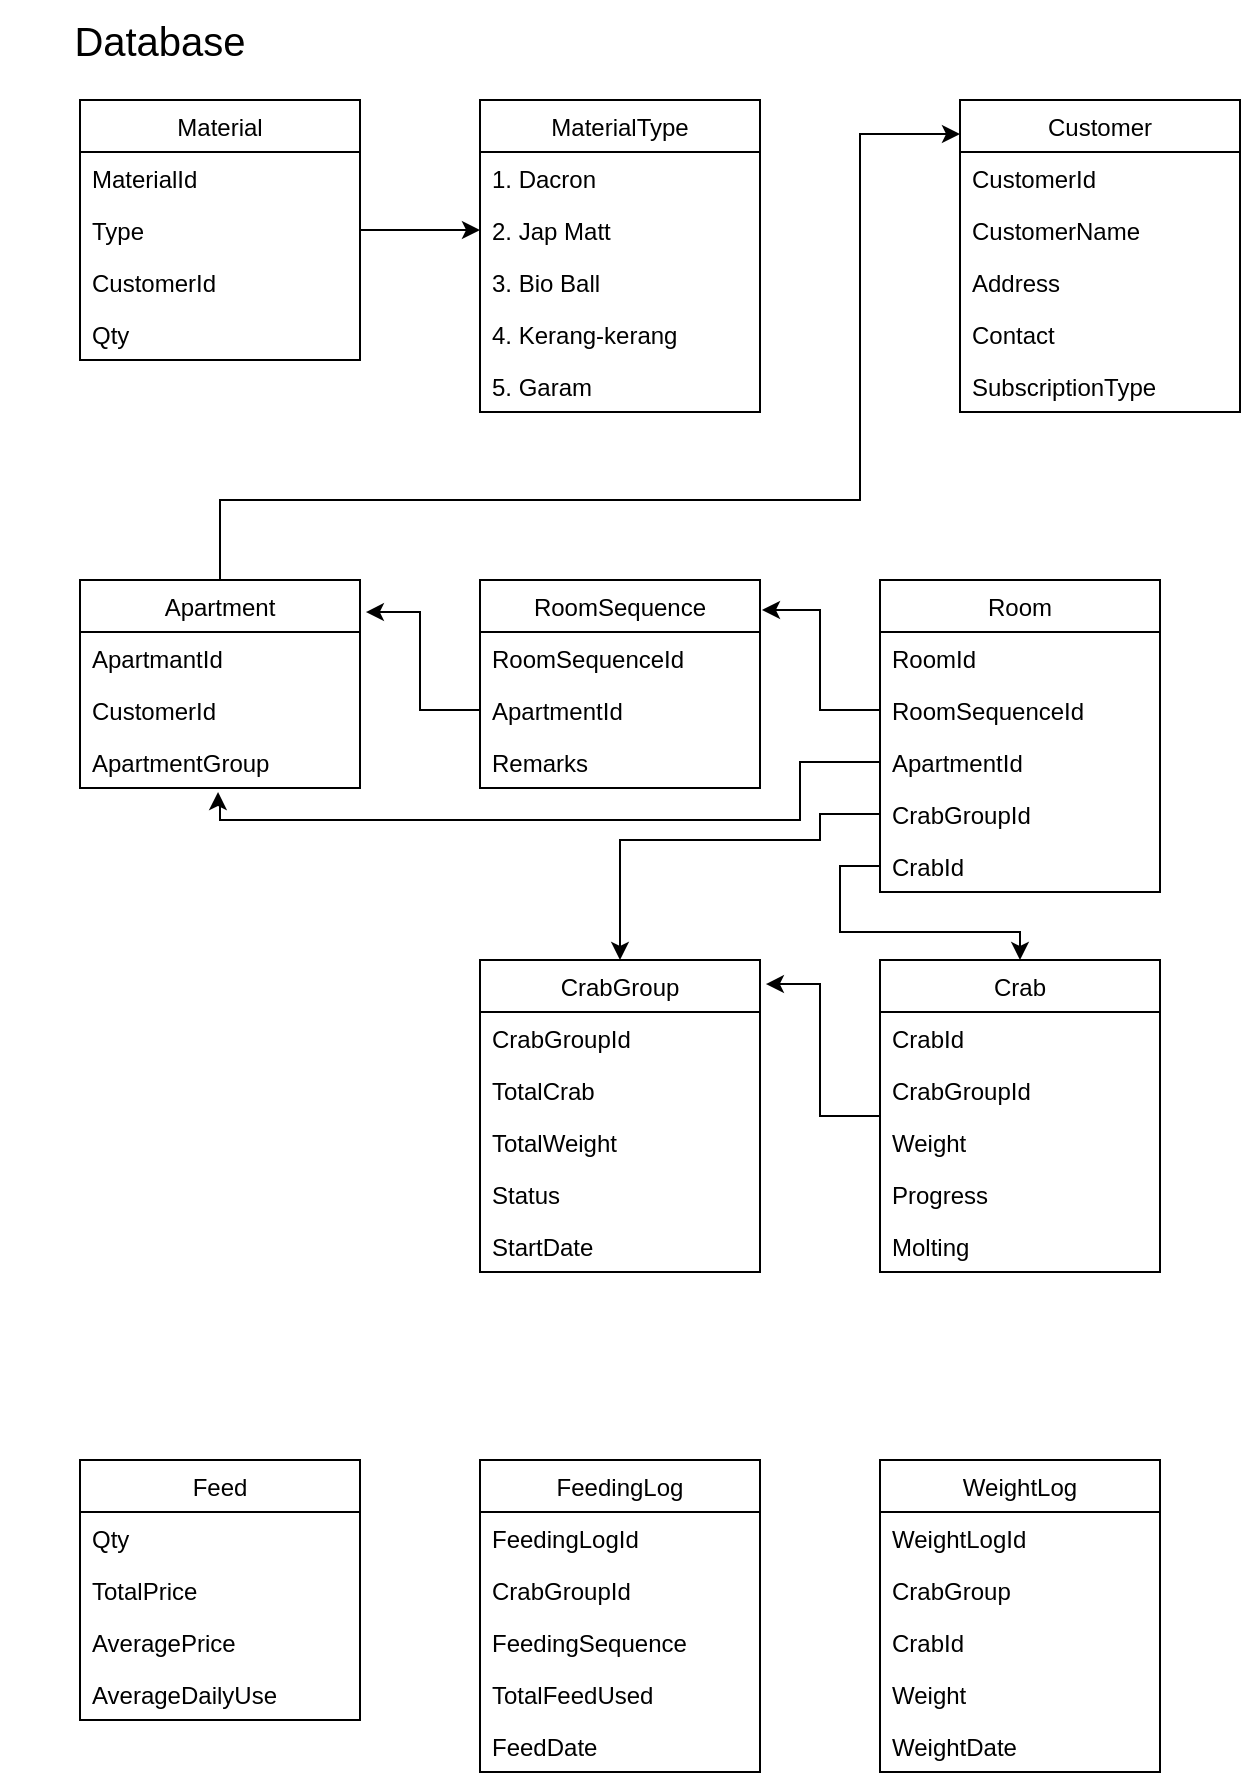<mxfile version="15.2.4" type="device"><diagram id="MnYz9ycWsCILnBAP8xXt" name="Page-1"><mxGraphModel dx="688" dy="953" grid="1" gridSize="10" guides="1" tooltips="1" connect="1" arrows="1" fold="1" page="1" pageScale="1" pageWidth="850" pageHeight="1100" math="0" shadow="0"><root><mxCell id="0"/><mxCell id="1" parent="0"/><mxCell id="Uoa-_JBXxrAOhulfRJLp-1" value="&lt;font style=&quot;font-size: 20px&quot;&gt;Database&lt;/font&gt;" style="text;html=1;strokeColor=none;fillColor=none;align=center;verticalAlign=middle;whiteSpace=wrap;rounded=0;" vertex="1" parent="1"><mxGeometry y="30" width="160" height="40" as="geometry"/></mxCell><mxCell id="Uoa-_JBXxrAOhulfRJLp-2" value="Material" style="swimlane;fontStyle=0;childLayout=stackLayout;horizontal=1;startSize=26;horizontalStack=0;resizeParent=1;resizeParentMax=0;resizeLast=0;collapsible=1;marginBottom=0;" vertex="1" parent="1"><mxGeometry x="40" y="80" width="140" height="130" as="geometry"/></mxCell><mxCell id="Uoa-_JBXxrAOhulfRJLp-3" value="MaterialId" style="text;strokeColor=none;fillColor=none;align=left;verticalAlign=top;spacingLeft=4;spacingRight=4;overflow=hidden;rotatable=0;points=[[0,0.5],[1,0.5]];portConstraint=eastwest;" vertex="1" parent="Uoa-_JBXxrAOhulfRJLp-2"><mxGeometry y="26" width="140" height="26" as="geometry"/></mxCell><mxCell id="Uoa-_JBXxrAOhulfRJLp-4" value="Type" style="text;strokeColor=none;fillColor=none;align=left;verticalAlign=top;spacingLeft=4;spacingRight=4;overflow=hidden;rotatable=0;points=[[0,0.5],[1,0.5]];portConstraint=eastwest;" vertex="1" parent="Uoa-_JBXxrAOhulfRJLp-2"><mxGeometry y="52" width="140" height="26" as="geometry"/></mxCell><mxCell id="Uoa-_JBXxrAOhulfRJLp-65" value="CustomerId" style="text;strokeColor=none;fillColor=none;align=left;verticalAlign=top;spacingLeft=4;spacingRight=4;overflow=hidden;rotatable=0;points=[[0,0.5],[1,0.5]];portConstraint=eastwest;" vertex="1" parent="Uoa-_JBXxrAOhulfRJLp-2"><mxGeometry y="78" width="140" height="26" as="geometry"/></mxCell><mxCell id="Uoa-_JBXxrAOhulfRJLp-5" value="Qty" style="text;strokeColor=none;fillColor=none;align=left;verticalAlign=top;spacingLeft=4;spacingRight=4;overflow=hidden;rotatable=0;points=[[0,0.5],[1,0.5]];portConstraint=eastwest;" vertex="1" parent="Uoa-_JBXxrAOhulfRJLp-2"><mxGeometry y="104" width="140" height="26" as="geometry"/></mxCell><mxCell id="Uoa-_JBXxrAOhulfRJLp-6" value="MaterialType" style="swimlane;fontStyle=0;childLayout=stackLayout;horizontal=1;startSize=26;horizontalStack=0;resizeParent=1;resizeParentMax=0;resizeLast=0;collapsible=1;marginBottom=0;" vertex="1" parent="1"><mxGeometry x="240" y="80" width="140" height="156" as="geometry"/></mxCell><mxCell id="Uoa-_JBXxrAOhulfRJLp-7" value="1. Dacron" style="text;strokeColor=none;fillColor=none;align=left;verticalAlign=top;spacingLeft=4;spacingRight=4;overflow=hidden;rotatable=0;points=[[0,0.5],[1,0.5]];portConstraint=eastwest;" vertex="1" parent="Uoa-_JBXxrAOhulfRJLp-6"><mxGeometry y="26" width="140" height="26" as="geometry"/></mxCell><mxCell id="Uoa-_JBXxrAOhulfRJLp-8" value="2. Jap Matt" style="text;strokeColor=none;fillColor=none;align=left;verticalAlign=top;spacingLeft=4;spacingRight=4;overflow=hidden;rotatable=0;points=[[0,0.5],[1,0.5]];portConstraint=eastwest;" vertex="1" parent="Uoa-_JBXxrAOhulfRJLp-6"><mxGeometry y="52" width="140" height="26" as="geometry"/></mxCell><mxCell id="Uoa-_JBXxrAOhulfRJLp-15" value="3. Bio Ball" style="text;strokeColor=none;fillColor=none;align=left;verticalAlign=top;spacingLeft=4;spacingRight=4;overflow=hidden;rotatable=0;points=[[0,0.5],[1,0.5]];portConstraint=eastwest;" vertex="1" parent="Uoa-_JBXxrAOhulfRJLp-6"><mxGeometry y="78" width="140" height="26" as="geometry"/></mxCell><mxCell id="Uoa-_JBXxrAOhulfRJLp-16" value="4. Kerang-kerang" style="text;strokeColor=none;fillColor=none;align=left;verticalAlign=top;spacingLeft=4;spacingRight=4;overflow=hidden;rotatable=0;points=[[0,0.5],[1,0.5]];portConstraint=eastwest;" vertex="1" parent="Uoa-_JBXxrAOhulfRJLp-6"><mxGeometry y="104" width="140" height="26" as="geometry"/></mxCell><mxCell id="Uoa-_JBXxrAOhulfRJLp-9" value="5. Garam" style="text;strokeColor=none;fillColor=none;align=left;verticalAlign=top;spacingLeft=4;spacingRight=4;overflow=hidden;rotatable=0;points=[[0,0.5],[1,0.5]];portConstraint=eastwest;" vertex="1" parent="Uoa-_JBXxrAOhulfRJLp-6"><mxGeometry y="130" width="140" height="26" as="geometry"/></mxCell><mxCell id="Uoa-_JBXxrAOhulfRJLp-17" style="edgeStyle=orthogonalEdgeStyle;rounded=0;orthogonalLoop=1;jettySize=auto;html=1;exitX=1;exitY=0.5;exitDx=0;exitDy=0;entryX=0;entryY=0.5;entryDx=0;entryDy=0;" edge="1" parent="1" source="Uoa-_JBXxrAOhulfRJLp-4" target="Uoa-_JBXxrAOhulfRJLp-8"><mxGeometry relative="1" as="geometry"/></mxCell><mxCell id="Uoa-_JBXxrAOhulfRJLp-74" value="" style="edgeStyle=orthogonalEdgeStyle;rounded=0;orthogonalLoop=1;jettySize=auto;html=1;entryX=0;entryY=0.109;entryDx=0;entryDy=0;entryPerimeter=0;" edge="1" parent="1" source="Uoa-_JBXxrAOhulfRJLp-18" target="Uoa-_JBXxrAOhulfRJLp-66"><mxGeometry relative="1" as="geometry"><mxPoint x="470" y="100" as="targetPoint"/><Array as="points"><mxPoint x="110" y="280"/><mxPoint x="430" y="280"/><mxPoint x="430" y="97"/></Array></mxGeometry></mxCell><mxCell id="Uoa-_JBXxrAOhulfRJLp-18" value="Apartment" style="swimlane;fontStyle=0;childLayout=stackLayout;horizontal=1;startSize=26;horizontalStack=0;resizeParent=1;resizeParentMax=0;resizeLast=0;collapsible=1;marginBottom=0;" vertex="1" parent="1"><mxGeometry x="40" y="320" width="140" height="104" as="geometry"/></mxCell><mxCell id="Uoa-_JBXxrAOhulfRJLp-19" value="ApartmantId" style="text;strokeColor=none;fillColor=none;align=left;verticalAlign=top;spacingLeft=4;spacingRight=4;overflow=hidden;rotatable=0;points=[[0,0.5],[1,0.5]];portConstraint=eastwest;" vertex="1" parent="Uoa-_JBXxrAOhulfRJLp-18"><mxGeometry y="26" width="140" height="26" as="geometry"/></mxCell><mxCell id="Uoa-_JBXxrAOhulfRJLp-20" value="CustomerId" style="text;strokeColor=none;fillColor=none;align=left;verticalAlign=top;spacingLeft=4;spacingRight=4;overflow=hidden;rotatable=0;points=[[0,0.5],[1,0.5]];portConstraint=eastwest;" vertex="1" parent="Uoa-_JBXxrAOhulfRJLp-18"><mxGeometry y="52" width="140" height="26" as="geometry"/></mxCell><mxCell id="Uoa-_JBXxrAOhulfRJLp-21" value="ApartmentGroup" style="text;strokeColor=none;fillColor=none;align=left;verticalAlign=top;spacingLeft=4;spacingRight=4;overflow=hidden;rotatable=0;points=[[0,0.5],[1,0.5]];portConstraint=eastwest;" vertex="1" parent="Uoa-_JBXxrAOhulfRJLp-18"><mxGeometry y="78" width="140" height="26" as="geometry"/></mxCell><mxCell id="Uoa-_JBXxrAOhulfRJLp-22" value="Room" style="swimlane;fontStyle=0;childLayout=stackLayout;horizontal=1;startSize=26;horizontalStack=0;resizeParent=1;resizeParentMax=0;resizeLast=0;collapsible=1;marginBottom=0;" vertex="1" parent="1"><mxGeometry x="440" y="320" width="140" height="156" as="geometry"/></mxCell><mxCell id="Uoa-_JBXxrAOhulfRJLp-23" value="RoomId" style="text;strokeColor=none;fillColor=none;align=left;verticalAlign=top;spacingLeft=4;spacingRight=4;overflow=hidden;rotatable=0;points=[[0,0.5],[1,0.5]];portConstraint=eastwest;" vertex="1" parent="Uoa-_JBXxrAOhulfRJLp-22"><mxGeometry y="26" width="140" height="26" as="geometry"/></mxCell><mxCell id="Uoa-_JBXxrAOhulfRJLp-24" value="RoomSequenceId" style="text;strokeColor=none;fillColor=none;align=left;verticalAlign=top;spacingLeft=4;spacingRight=4;overflow=hidden;rotatable=0;points=[[0,0.5],[1,0.5]];portConstraint=eastwest;" vertex="1" parent="Uoa-_JBXxrAOhulfRJLp-22"><mxGeometry y="52" width="140" height="26" as="geometry"/></mxCell><mxCell id="Uoa-_JBXxrAOhulfRJLp-25" value="ApartmentId" style="text;strokeColor=none;fillColor=none;align=left;verticalAlign=top;spacingLeft=4;spacingRight=4;overflow=hidden;rotatable=0;points=[[0,0.5],[1,0.5]];portConstraint=eastwest;" vertex="1" parent="Uoa-_JBXxrAOhulfRJLp-22"><mxGeometry y="78" width="140" height="26" as="geometry"/></mxCell><mxCell id="Uoa-_JBXxrAOhulfRJLp-42" value="CrabGroupId" style="text;strokeColor=none;fillColor=none;align=left;verticalAlign=top;spacingLeft=4;spacingRight=4;overflow=hidden;rotatable=0;points=[[0,0.5],[1,0.5]];portConstraint=eastwest;" vertex="1" parent="Uoa-_JBXxrAOhulfRJLp-22"><mxGeometry y="104" width="140" height="26" as="geometry"/></mxCell><mxCell id="Uoa-_JBXxrAOhulfRJLp-49" value="CrabId" style="text;strokeColor=none;fillColor=none;align=left;verticalAlign=top;spacingLeft=4;spacingRight=4;overflow=hidden;rotatable=0;points=[[0,0.5],[1,0.5]];portConstraint=eastwest;" vertex="1" parent="Uoa-_JBXxrAOhulfRJLp-22"><mxGeometry y="130" width="140" height="26" as="geometry"/></mxCell><mxCell id="Uoa-_JBXxrAOhulfRJLp-51" value="" style="edgeStyle=orthogonalEdgeStyle;rounded=0;orthogonalLoop=1;jettySize=auto;html=1;entryX=1.021;entryY=0.077;entryDx=0;entryDy=0;entryPerimeter=0;" edge="1" parent="1" source="Uoa-_JBXxrAOhulfRJLp-26" target="Uoa-_JBXxrAOhulfRJLp-31"><mxGeometry relative="1" as="geometry"/></mxCell><mxCell id="Uoa-_JBXxrAOhulfRJLp-26" value="Crab" style="swimlane;fontStyle=0;childLayout=stackLayout;horizontal=1;startSize=26;horizontalStack=0;resizeParent=1;resizeParentMax=0;resizeLast=0;collapsible=1;marginBottom=0;" vertex="1" parent="1"><mxGeometry x="440" y="510" width="140" height="156" as="geometry"/></mxCell><mxCell id="Uoa-_JBXxrAOhulfRJLp-27" value="CrabId" style="text;strokeColor=none;fillColor=none;align=left;verticalAlign=top;spacingLeft=4;spacingRight=4;overflow=hidden;rotatable=0;points=[[0,0.5],[1,0.5]];portConstraint=eastwest;" vertex="1" parent="Uoa-_JBXxrAOhulfRJLp-26"><mxGeometry y="26" width="140" height="26" as="geometry"/></mxCell><mxCell id="Uoa-_JBXxrAOhulfRJLp-28" value="CrabGroupId" style="text;strokeColor=none;fillColor=none;align=left;verticalAlign=top;spacingLeft=4;spacingRight=4;overflow=hidden;rotatable=0;points=[[0,0.5],[1,0.5]];portConstraint=eastwest;" vertex="1" parent="Uoa-_JBXxrAOhulfRJLp-26"><mxGeometry y="52" width="140" height="26" as="geometry"/></mxCell><mxCell id="Uoa-_JBXxrAOhulfRJLp-29" value="Weight" style="text;strokeColor=none;fillColor=none;align=left;verticalAlign=top;spacingLeft=4;spacingRight=4;overflow=hidden;rotatable=0;points=[[0,0.5],[1,0.5]];portConstraint=eastwest;" vertex="1" parent="Uoa-_JBXxrAOhulfRJLp-26"><mxGeometry y="78" width="140" height="26" as="geometry"/></mxCell><mxCell id="Uoa-_JBXxrAOhulfRJLp-35" value="Progress" style="text;strokeColor=none;fillColor=none;align=left;verticalAlign=top;spacingLeft=4;spacingRight=4;overflow=hidden;rotatable=0;points=[[0,0.5],[1,0.5]];portConstraint=eastwest;" vertex="1" parent="Uoa-_JBXxrAOhulfRJLp-26"><mxGeometry y="104" width="140" height="26" as="geometry"/></mxCell><mxCell id="Uoa-_JBXxrAOhulfRJLp-58" value="Molting" style="text;strokeColor=none;fillColor=none;align=left;verticalAlign=top;spacingLeft=4;spacingRight=4;overflow=hidden;rotatable=0;points=[[0,0.5],[1,0.5]];portConstraint=eastwest;" vertex="1" parent="Uoa-_JBXxrAOhulfRJLp-26"><mxGeometry y="130" width="140" height="26" as="geometry"/></mxCell><mxCell id="Uoa-_JBXxrAOhulfRJLp-31" value="CrabGroup" style="swimlane;fontStyle=0;childLayout=stackLayout;horizontal=1;startSize=26;horizontalStack=0;resizeParent=1;resizeParentMax=0;resizeLast=0;collapsible=1;marginBottom=0;" vertex="1" parent="1"><mxGeometry x="240" y="510" width="140" height="156" as="geometry"/></mxCell><mxCell id="Uoa-_JBXxrAOhulfRJLp-32" value="CrabGroupId" style="text;strokeColor=none;fillColor=none;align=left;verticalAlign=top;spacingLeft=4;spacingRight=4;overflow=hidden;rotatable=0;points=[[0,0.5],[1,0.5]];portConstraint=eastwest;" vertex="1" parent="Uoa-_JBXxrAOhulfRJLp-31"><mxGeometry y="26" width="140" height="26" as="geometry"/></mxCell><mxCell id="Uoa-_JBXxrAOhulfRJLp-33" value="TotalCrab" style="text;strokeColor=none;fillColor=none;align=left;verticalAlign=top;spacingLeft=4;spacingRight=4;overflow=hidden;rotatable=0;points=[[0,0.5],[1,0.5]];portConstraint=eastwest;" vertex="1" parent="Uoa-_JBXxrAOhulfRJLp-31"><mxGeometry y="52" width="140" height="26" as="geometry"/></mxCell><mxCell id="Uoa-_JBXxrAOhulfRJLp-56" value="TotalWeight" style="text;strokeColor=none;fillColor=none;align=left;verticalAlign=top;spacingLeft=4;spacingRight=4;overflow=hidden;rotatable=0;points=[[0,0.5],[1,0.5]];portConstraint=eastwest;" vertex="1" parent="Uoa-_JBXxrAOhulfRJLp-31"><mxGeometry y="78" width="140" height="26" as="geometry"/></mxCell><mxCell id="Uoa-_JBXxrAOhulfRJLp-34" value="Status" style="text;strokeColor=none;fillColor=none;align=left;verticalAlign=top;spacingLeft=4;spacingRight=4;overflow=hidden;rotatable=0;points=[[0,0.5],[1,0.5]];portConstraint=eastwest;" vertex="1" parent="Uoa-_JBXxrAOhulfRJLp-31"><mxGeometry y="104" width="140" height="26" as="geometry"/></mxCell><mxCell id="Uoa-_JBXxrAOhulfRJLp-36" value="StartDate" style="text;strokeColor=none;fillColor=none;align=left;verticalAlign=top;spacingLeft=4;spacingRight=4;overflow=hidden;rotatable=0;points=[[0,0.5],[1,0.5]];portConstraint=eastwest;" vertex="1" parent="Uoa-_JBXxrAOhulfRJLp-31"><mxGeometry y="130" width="140" height="26" as="geometry"/></mxCell><mxCell id="Uoa-_JBXxrAOhulfRJLp-38" value="RoomSequence" style="swimlane;fontStyle=0;childLayout=stackLayout;horizontal=1;startSize=26;horizontalStack=0;resizeParent=1;resizeParentMax=0;resizeLast=0;collapsible=1;marginBottom=0;" vertex="1" parent="1"><mxGeometry x="240" y="320" width="140" height="104" as="geometry"/></mxCell><mxCell id="Uoa-_JBXxrAOhulfRJLp-39" value="RoomSequenceId" style="text;strokeColor=none;fillColor=none;align=left;verticalAlign=top;spacingLeft=4;spacingRight=4;overflow=hidden;rotatable=0;points=[[0,0.5],[1,0.5]];portConstraint=eastwest;" vertex="1" parent="Uoa-_JBXxrAOhulfRJLp-38"><mxGeometry y="26" width="140" height="26" as="geometry"/></mxCell><mxCell id="Uoa-_JBXxrAOhulfRJLp-40" value="ApartmentId" style="text;strokeColor=none;fillColor=none;align=left;verticalAlign=top;spacingLeft=4;spacingRight=4;overflow=hidden;rotatable=0;points=[[0,0.5],[1,0.5]];portConstraint=eastwest;" vertex="1" parent="Uoa-_JBXxrAOhulfRJLp-38"><mxGeometry y="52" width="140" height="26" as="geometry"/></mxCell><mxCell id="Uoa-_JBXxrAOhulfRJLp-41" value="Remarks" style="text;strokeColor=none;fillColor=none;align=left;verticalAlign=top;spacingLeft=4;spacingRight=4;overflow=hidden;rotatable=0;points=[[0,0.5],[1,0.5]];portConstraint=eastwest;" vertex="1" parent="Uoa-_JBXxrAOhulfRJLp-38"><mxGeometry y="78" width="140" height="26" as="geometry"/></mxCell><mxCell id="Uoa-_JBXxrAOhulfRJLp-43" value="" style="edgeStyle=orthogonalEdgeStyle;rounded=0;orthogonalLoop=1;jettySize=auto;html=1;entryX=1.021;entryY=0.154;entryDx=0;entryDy=0;entryPerimeter=0;" edge="1" parent="1" source="Uoa-_JBXxrAOhulfRJLp-40" target="Uoa-_JBXxrAOhulfRJLp-18"><mxGeometry relative="1" as="geometry"/></mxCell><mxCell id="Uoa-_JBXxrAOhulfRJLp-44" value="" style="edgeStyle=orthogonalEdgeStyle;rounded=0;orthogonalLoop=1;jettySize=auto;html=1;entryX=1.007;entryY=0.144;entryDx=0;entryDy=0;entryPerimeter=0;" edge="1" parent="1" source="Uoa-_JBXxrAOhulfRJLp-24" target="Uoa-_JBXxrAOhulfRJLp-38"><mxGeometry relative="1" as="geometry"><mxPoint x="380" y="340" as="targetPoint"/></mxGeometry></mxCell><mxCell id="Uoa-_JBXxrAOhulfRJLp-45" value="" style="edgeStyle=orthogonalEdgeStyle;rounded=0;orthogonalLoop=1;jettySize=auto;html=1;entryX=0.493;entryY=1.077;entryDx=0;entryDy=0;entryPerimeter=0;" edge="1" parent="1" source="Uoa-_JBXxrAOhulfRJLp-25" target="Uoa-_JBXxrAOhulfRJLp-21"><mxGeometry relative="1" as="geometry"><mxPoint x="120" y="430" as="targetPoint"/><Array as="points"><mxPoint x="400" y="411"/><mxPoint x="400" y="440"/><mxPoint x="110" y="440"/><mxPoint x="110" y="430"/><mxPoint x="109" y="430"/></Array></mxGeometry></mxCell><mxCell id="Uoa-_JBXxrAOhulfRJLp-47" value="" style="edgeStyle=orthogonalEdgeStyle;rounded=0;orthogonalLoop=1;jettySize=auto;html=1;exitX=0;exitY=0.5;exitDx=0;exitDy=0;entryX=0.5;entryY=0;entryDx=0;entryDy=0;" edge="1" parent="1" source="Uoa-_JBXxrAOhulfRJLp-42" target="Uoa-_JBXxrAOhulfRJLp-31"><mxGeometry relative="1" as="geometry"><mxPoint x="310" y="480" as="targetPoint"/><Array as="points"><mxPoint x="410" y="437"/><mxPoint x="410" y="450"/><mxPoint x="310" y="450"/></Array></mxGeometry></mxCell><mxCell id="Uoa-_JBXxrAOhulfRJLp-50" value="" style="edgeStyle=orthogonalEdgeStyle;rounded=0;orthogonalLoop=1;jettySize=auto;html=1;entryX=0.5;entryY=0;entryDx=0;entryDy=0;" edge="1" parent="1" source="Uoa-_JBXxrAOhulfRJLp-49" target="Uoa-_JBXxrAOhulfRJLp-26"><mxGeometry relative="1" as="geometry"><Array as="points"><mxPoint x="420" y="463"/><mxPoint x="420" y="496"/><mxPoint x="510" y="496"/></Array></mxGeometry></mxCell><mxCell id="Uoa-_JBXxrAOhulfRJLp-52" value="Feed" style="swimlane;fontStyle=0;childLayout=stackLayout;horizontal=1;startSize=26;horizontalStack=0;resizeParent=1;resizeParentMax=0;resizeLast=0;collapsible=1;marginBottom=0;" vertex="1" parent="1"><mxGeometry x="40" y="760" width="140" height="130" as="geometry"/></mxCell><mxCell id="Uoa-_JBXxrAOhulfRJLp-53" value="Qty" style="text;strokeColor=none;fillColor=none;align=left;verticalAlign=top;spacingLeft=4;spacingRight=4;overflow=hidden;rotatable=0;points=[[0,0.5],[1,0.5]];portConstraint=eastwest;" vertex="1" parent="Uoa-_JBXxrAOhulfRJLp-52"><mxGeometry y="26" width="140" height="26" as="geometry"/></mxCell><mxCell id="Uoa-_JBXxrAOhulfRJLp-54" value="TotalPrice" style="text;strokeColor=none;fillColor=none;align=left;verticalAlign=top;spacingLeft=4;spacingRight=4;overflow=hidden;rotatable=0;points=[[0,0.5],[1,0.5]];portConstraint=eastwest;" vertex="1" parent="Uoa-_JBXxrAOhulfRJLp-52"><mxGeometry y="52" width="140" height="26" as="geometry"/></mxCell><mxCell id="Uoa-_JBXxrAOhulfRJLp-55" value="AveragePrice" style="text;strokeColor=none;fillColor=none;align=left;verticalAlign=top;spacingLeft=4;spacingRight=4;overflow=hidden;rotatable=0;points=[[0,0.5],[1,0.5]];portConstraint=eastwest;" vertex="1" parent="Uoa-_JBXxrAOhulfRJLp-52"><mxGeometry y="78" width="140" height="26" as="geometry"/></mxCell><mxCell id="Uoa-_JBXxrAOhulfRJLp-57" value="AverageDailyUse" style="text;strokeColor=none;fillColor=none;align=left;verticalAlign=top;spacingLeft=4;spacingRight=4;overflow=hidden;rotatable=0;points=[[0,0.5],[1,0.5]];portConstraint=eastwest;" vertex="1" parent="Uoa-_JBXxrAOhulfRJLp-52"><mxGeometry y="104" width="140" height="26" as="geometry"/></mxCell><mxCell id="Uoa-_JBXxrAOhulfRJLp-59" value="FeedingLog" style="swimlane;fontStyle=0;childLayout=stackLayout;horizontal=1;startSize=26;horizontalStack=0;resizeParent=1;resizeParentMax=0;resizeLast=0;collapsible=1;marginBottom=0;" vertex="1" parent="1"><mxGeometry x="240" y="760" width="140" height="156" as="geometry"/></mxCell><mxCell id="Uoa-_JBXxrAOhulfRJLp-60" value="FeedingLogId" style="text;strokeColor=none;fillColor=none;align=left;verticalAlign=top;spacingLeft=4;spacingRight=4;overflow=hidden;rotatable=0;points=[[0,0.5],[1,0.5]];portConstraint=eastwest;" vertex="1" parent="Uoa-_JBXxrAOhulfRJLp-59"><mxGeometry y="26" width="140" height="26" as="geometry"/></mxCell><mxCell id="Uoa-_JBXxrAOhulfRJLp-61" value="CrabGroupId" style="text;strokeColor=none;fillColor=none;align=left;verticalAlign=top;spacingLeft=4;spacingRight=4;overflow=hidden;rotatable=0;points=[[0,0.5],[1,0.5]];portConstraint=eastwest;" vertex="1" parent="Uoa-_JBXxrAOhulfRJLp-59"><mxGeometry y="52" width="140" height="26" as="geometry"/></mxCell><mxCell id="Uoa-_JBXxrAOhulfRJLp-62" value="FeedingSequence" style="text;strokeColor=none;fillColor=none;align=left;verticalAlign=top;spacingLeft=4;spacingRight=4;overflow=hidden;rotatable=0;points=[[0,0.5],[1,0.5]];portConstraint=eastwest;" vertex="1" parent="Uoa-_JBXxrAOhulfRJLp-59"><mxGeometry y="78" width="140" height="26" as="geometry"/></mxCell><mxCell id="Uoa-_JBXxrAOhulfRJLp-63" value="TotalFeedUsed" style="text;strokeColor=none;fillColor=none;align=left;verticalAlign=top;spacingLeft=4;spacingRight=4;overflow=hidden;rotatable=0;points=[[0,0.5],[1,0.5]];portConstraint=eastwest;" vertex="1" parent="Uoa-_JBXxrAOhulfRJLp-59"><mxGeometry y="104" width="140" height="26" as="geometry"/></mxCell><mxCell id="Uoa-_JBXxrAOhulfRJLp-64" value="FeedDate" style="text;strokeColor=none;fillColor=none;align=left;verticalAlign=top;spacingLeft=4;spacingRight=4;overflow=hidden;rotatable=0;points=[[0,0.5],[1,0.5]];portConstraint=eastwest;" vertex="1" parent="Uoa-_JBXxrAOhulfRJLp-59"><mxGeometry y="130" width="140" height="26" as="geometry"/></mxCell><mxCell id="Uoa-_JBXxrAOhulfRJLp-66" value="Customer" style="swimlane;fontStyle=0;childLayout=stackLayout;horizontal=1;startSize=26;horizontalStack=0;resizeParent=1;resizeParentMax=0;resizeLast=0;collapsible=1;marginBottom=0;" vertex="1" parent="1"><mxGeometry x="480" y="80" width="140" height="156" as="geometry"/></mxCell><mxCell id="Uoa-_JBXxrAOhulfRJLp-67" value="CustomerId" style="text;strokeColor=none;fillColor=none;align=left;verticalAlign=top;spacingLeft=4;spacingRight=4;overflow=hidden;rotatable=0;points=[[0,0.5],[1,0.5]];portConstraint=eastwest;" vertex="1" parent="Uoa-_JBXxrAOhulfRJLp-66"><mxGeometry y="26" width="140" height="26" as="geometry"/></mxCell><mxCell id="Uoa-_JBXxrAOhulfRJLp-68" value="CustomerName" style="text;strokeColor=none;fillColor=none;align=left;verticalAlign=top;spacingLeft=4;spacingRight=4;overflow=hidden;rotatable=0;points=[[0,0.5],[1,0.5]];portConstraint=eastwest;" vertex="1" parent="Uoa-_JBXxrAOhulfRJLp-66"><mxGeometry y="52" width="140" height="26" as="geometry"/></mxCell><mxCell id="Uoa-_JBXxrAOhulfRJLp-69" value="Address" style="text;strokeColor=none;fillColor=none;align=left;verticalAlign=top;spacingLeft=4;spacingRight=4;overflow=hidden;rotatable=0;points=[[0,0.5],[1,0.5]];portConstraint=eastwest;" vertex="1" parent="Uoa-_JBXxrAOhulfRJLp-66"><mxGeometry y="78" width="140" height="26" as="geometry"/></mxCell><mxCell id="Uoa-_JBXxrAOhulfRJLp-70" value="Contact" style="text;strokeColor=none;fillColor=none;align=left;verticalAlign=top;spacingLeft=4;spacingRight=4;overflow=hidden;rotatable=0;points=[[0,0.5],[1,0.5]];portConstraint=eastwest;" vertex="1" parent="Uoa-_JBXxrAOhulfRJLp-66"><mxGeometry y="104" width="140" height="26" as="geometry"/></mxCell><mxCell id="Uoa-_JBXxrAOhulfRJLp-71" value="SubscriptionType" style="text;strokeColor=none;fillColor=none;align=left;verticalAlign=top;spacingLeft=4;spacingRight=4;overflow=hidden;rotatable=0;points=[[0,0.5],[1,0.5]];portConstraint=eastwest;" vertex="1" parent="Uoa-_JBXxrAOhulfRJLp-66"><mxGeometry y="130" width="140" height="26" as="geometry"/></mxCell><mxCell id="Uoa-_JBXxrAOhulfRJLp-75" value="WeightLog" style="swimlane;fontStyle=0;childLayout=stackLayout;horizontal=1;startSize=26;horizontalStack=0;resizeParent=1;resizeParentMax=0;resizeLast=0;collapsible=1;marginBottom=0;" vertex="1" parent="1"><mxGeometry x="440" y="760" width="140" height="156" as="geometry"/></mxCell><mxCell id="Uoa-_JBXxrAOhulfRJLp-76" value="WeightLogId" style="text;strokeColor=none;fillColor=none;align=left;verticalAlign=top;spacingLeft=4;spacingRight=4;overflow=hidden;rotatable=0;points=[[0,0.5],[1,0.5]];portConstraint=eastwest;" vertex="1" parent="Uoa-_JBXxrAOhulfRJLp-75"><mxGeometry y="26" width="140" height="26" as="geometry"/></mxCell><mxCell id="Uoa-_JBXxrAOhulfRJLp-77" value="CrabGroup" style="text;strokeColor=none;fillColor=none;align=left;verticalAlign=top;spacingLeft=4;spacingRight=4;overflow=hidden;rotatable=0;points=[[0,0.5],[1,0.5]];portConstraint=eastwest;" vertex="1" parent="Uoa-_JBXxrAOhulfRJLp-75"><mxGeometry y="52" width="140" height="26" as="geometry"/></mxCell><mxCell id="Uoa-_JBXxrAOhulfRJLp-78" value="CrabId" style="text;strokeColor=none;fillColor=none;align=left;verticalAlign=top;spacingLeft=4;spacingRight=4;overflow=hidden;rotatable=0;points=[[0,0.5],[1,0.5]];portConstraint=eastwest;" vertex="1" parent="Uoa-_JBXxrAOhulfRJLp-75"><mxGeometry y="78" width="140" height="26" as="geometry"/></mxCell><mxCell id="Uoa-_JBXxrAOhulfRJLp-79" value="Weight" style="text;strokeColor=none;fillColor=none;align=left;verticalAlign=top;spacingLeft=4;spacingRight=4;overflow=hidden;rotatable=0;points=[[0,0.5],[1,0.5]];portConstraint=eastwest;" vertex="1" parent="Uoa-_JBXxrAOhulfRJLp-75"><mxGeometry y="104" width="140" height="26" as="geometry"/></mxCell><mxCell id="Uoa-_JBXxrAOhulfRJLp-80" value="WeightDate&#10;" style="text;strokeColor=none;fillColor=none;align=left;verticalAlign=top;spacingLeft=4;spacingRight=4;overflow=hidden;rotatable=0;points=[[0,0.5],[1,0.5]];portConstraint=eastwest;" vertex="1" parent="Uoa-_JBXxrAOhulfRJLp-75"><mxGeometry y="130" width="140" height="26" as="geometry"/></mxCell></root></mxGraphModel></diagram></mxfile>